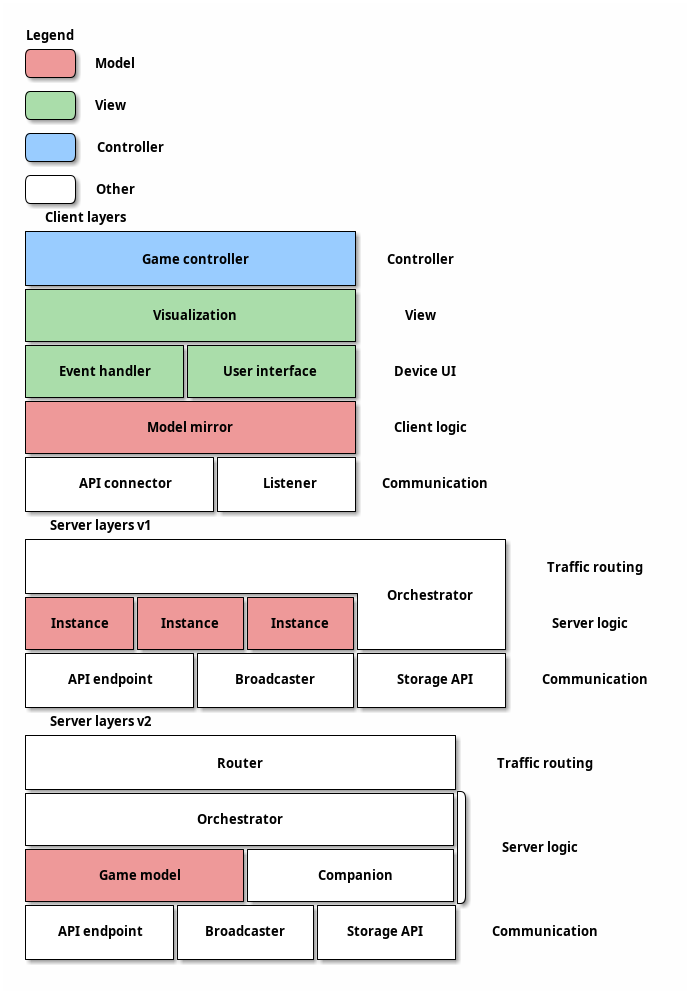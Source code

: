@startditaa
'https://plantuml.com/ditaa

Legend
/----\
|cE99| Model
\----/
/----\
|cADA| View
\----/
/----\
|c9CF|Controller
\----/
/----\
|    | Other
\----/

Client layers
+--------------------------------+
|c9CF                            |
|         Game controller        | Controller
|                                |
+--------------------------------+
|cADA                            |
|          Visualization         |    View
|                                |
+---------------+----------------+
|cADA           |cADA            |
| Event handler | User interface |  Device UI
|               |                |
+---------------+----------------+
|cE99                            |
|          Model mirror          | Client logic
|                                |
+------------------+-------------+
|                  |             |
|   API connector  |   Listener  | Communication
|                  |             |
+------------------+-------------+

Server layers v1
+-----------------------------------------------+
|                                               |
|                                               | Traffic routing
|                                               |
+----------+----------+----------+ Orchestrator |
|cE99      |cE99      |cE99      |              |
| Instance | Instance | Instance |              |  Server logic
|          |          |          |              |
+----------+-----+----+----------+--------------+
|                |               |              |
|  API endpoint  |  Broadcaster  |  Storage API |  Communication
|                |               |              |
+----------------+---------------+--------------+

Server layers v2
+------------------------------------------+
|                                          |
|                  Router                  | Traffic routing
|                                          |
+--------------------+---------------------+\
|                                          ||
|               Orchestrator               ||
|                                          ||
+---------------------+--------------------+| Server logic
|cE99                 |                    ||
|      Game model     |      Companion     ||
|                     |                    ||
+--------------+------+------+-------------+/
|              |             |             |
| API endpoint | Broadcaster | Storage API |  Communication
|              |             |             |
+--------------+-------------+-------------+

@endditaa